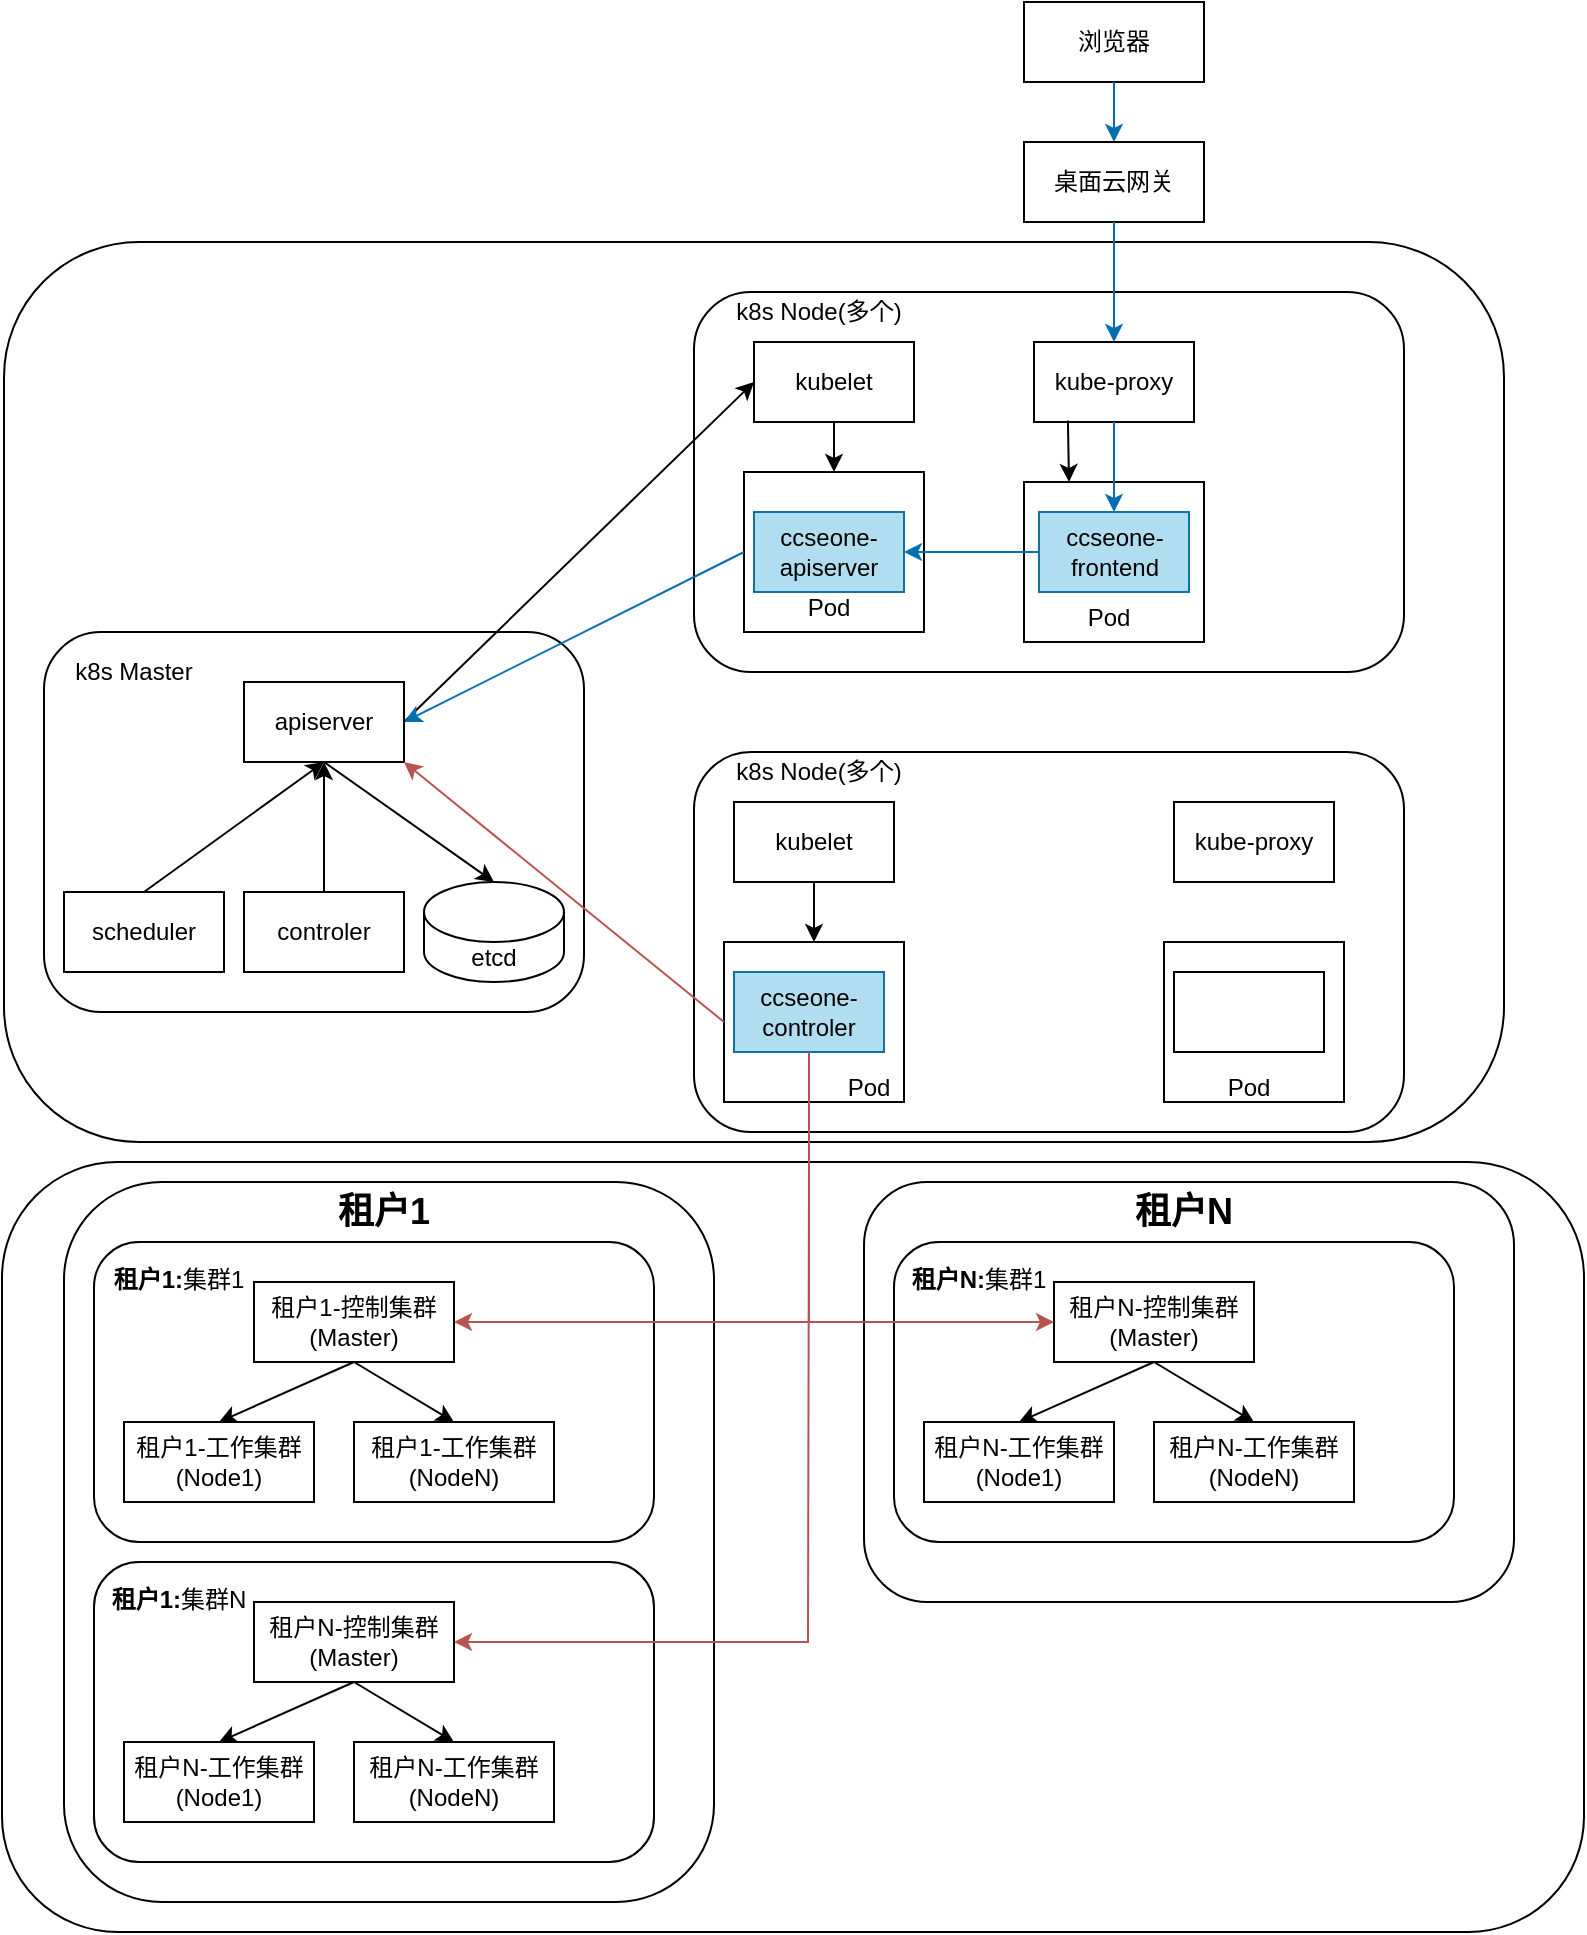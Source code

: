 <mxfile version="21.2.9" type="github">
  <diagram name="第 1 页" id="EIDiARR_dXdDSFOwPV3g">
    <mxGraphModel dx="1593" dy="884" grid="1" gridSize="10" guides="1" tooltips="1" connect="1" arrows="1" fold="1" page="1" pageScale="1" pageWidth="827" pageHeight="1169" math="0" shadow="0">
      <root>
        <mxCell id="0" />
        <mxCell id="1" parent="0" />
        <mxCell id="vyqBwXJfIFNPgKrzf0KV-236" value="" style="rounded=1;whiteSpace=wrap;html=1;" vertex="1" parent="1">
          <mxGeometry x="19" y="640" width="791" height="385" as="geometry" />
        </mxCell>
        <mxCell id="vyqBwXJfIFNPgKrzf0KV-235" value="" style="rounded=1;whiteSpace=wrap;html=1;" vertex="1" parent="1">
          <mxGeometry x="20" y="180" width="750" height="450" as="geometry" />
        </mxCell>
        <mxCell id="vyqBwXJfIFNPgKrzf0KV-17" value="" style="rounded=1;whiteSpace=wrap;html=1;" vertex="1" parent="1">
          <mxGeometry x="365" y="205" width="355" height="190" as="geometry" />
        </mxCell>
        <mxCell id="vyqBwXJfIFNPgKrzf0KV-22" value="k8s Node(多个)" style="text;html=1;strokeColor=none;fillColor=none;align=center;verticalAlign=middle;whiteSpace=wrap;rounded=0;" vertex="1" parent="1">
          <mxGeometry x="385" y="200" width="85" height="30" as="geometry" />
        </mxCell>
        <mxCell id="vyqBwXJfIFNPgKrzf0KV-27" value="kubelet" style="rounded=0;whiteSpace=wrap;html=1;" vertex="1" parent="1">
          <mxGeometry x="395" y="230" width="80" height="40" as="geometry" />
        </mxCell>
        <mxCell id="vyqBwXJfIFNPgKrzf0KV-28" value="kube-proxy" style="rounded=0;whiteSpace=wrap;html=1;" vertex="1" parent="1">
          <mxGeometry x="535" y="230" width="80" height="40" as="geometry" />
        </mxCell>
        <mxCell id="vyqBwXJfIFNPgKrzf0KV-31" value="" style="rounded=0;whiteSpace=wrap;html=1;" vertex="1" parent="1">
          <mxGeometry x="390" y="295" width="90" height="80" as="geometry" />
        </mxCell>
        <mxCell id="vyqBwXJfIFNPgKrzf0KV-32" value="ccseone-apiserver" style="rounded=0;whiteSpace=wrap;html=1;fillColor=#b1ddf0;strokeColor=#10739e;" vertex="1" parent="1">
          <mxGeometry x="395" y="315" width="75" height="40" as="geometry" />
        </mxCell>
        <mxCell id="vyqBwXJfIFNPgKrzf0KV-33" value="Pod" style="text;html=1;strokeColor=none;fillColor=none;align=center;verticalAlign=middle;whiteSpace=wrap;rounded=0;" vertex="1" parent="1">
          <mxGeometry x="400" y="355" width="65" height="15" as="geometry" />
        </mxCell>
        <mxCell id="vyqBwXJfIFNPgKrzf0KV-34" value="" style="rounded=0;whiteSpace=wrap;html=1;" vertex="1" parent="1">
          <mxGeometry x="530" y="300" width="90" height="80" as="geometry" />
        </mxCell>
        <mxCell id="vyqBwXJfIFNPgKrzf0KV-35" value="ccseone-frontend" style="rounded=0;whiteSpace=wrap;html=1;fillColor=#b1ddf0;strokeColor=#10739e;" vertex="1" parent="1">
          <mxGeometry x="537.5" y="315" width="75" height="40" as="geometry" />
        </mxCell>
        <mxCell id="vyqBwXJfIFNPgKrzf0KV-36" value="Pod" style="text;html=1;strokeColor=none;fillColor=none;align=center;verticalAlign=middle;whiteSpace=wrap;rounded=0;" vertex="1" parent="1">
          <mxGeometry x="540" y="360" width="65" height="15" as="geometry" />
        </mxCell>
        <mxCell id="vyqBwXJfIFNPgKrzf0KV-37" value="" style="endArrow=classic;html=1;rounded=0;strokeColor=#006EAF;entryX=1;entryY=0.5;entryDx=0;entryDy=0;" edge="1" parent="1" source="vyqBwXJfIFNPgKrzf0KV-35" target="vyqBwXJfIFNPgKrzf0KV-32">
          <mxGeometry width="50" height="50" relative="1" as="geometry">
            <mxPoint x="590" y="510" as="sourcePoint" />
            <mxPoint x="470" y="330" as="targetPoint" />
          </mxGeometry>
        </mxCell>
        <mxCell id="vyqBwXJfIFNPgKrzf0KV-39" value="" style="endArrow=classic;html=1;rounded=0;exitX=0.5;exitY=1;exitDx=0;exitDy=0;strokeColor=#006EAF;entryX=0.5;entryY=0;entryDx=0;entryDy=0;" edge="1" parent="1" source="vyqBwXJfIFNPgKrzf0KV-28" target="vyqBwXJfIFNPgKrzf0KV-35">
          <mxGeometry width="50" height="50" relative="1" as="geometry">
            <mxPoint x="740" y="450" as="sourcePoint" />
            <mxPoint x="790" y="400" as="targetPoint" />
          </mxGeometry>
        </mxCell>
        <mxCell id="vyqBwXJfIFNPgKrzf0KV-40" value="桌面云网关" style="rounded=0;whiteSpace=wrap;html=1;" vertex="1" parent="1">
          <mxGeometry x="530" y="130" width="90" height="40" as="geometry" />
        </mxCell>
        <mxCell id="vyqBwXJfIFNPgKrzf0KV-42" value="" style="endArrow=classic;html=1;rounded=0;exitX=0.5;exitY=1;exitDx=0;exitDy=0;strokeColor=#006EAF;" edge="1" parent="1" source="vyqBwXJfIFNPgKrzf0KV-40" target="vyqBwXJfIFNPgKrzf0KV-28">
          <mxGeometry width="50" height="50" relative="1" as="geometry">
            <mxPoint x="770" y="160" as="sourcePoint" />
            <mxPoint x="820" y="110" as="targetPoint" />
          </mxGeometry>
        </mxCell>
        <mxCell id="vyqBwXJfIFNPgKrzf0KV-43" value="浏览器" style="rounded=0;whiteSpace=wrap;html=1;" vertex="1" parent="1">
          <mxGeometry x="530" y="60" width="90" height="40" as="geometry" />
        </mxCell>
        <mxCell id="vyqBwXJfIFNPgKrzf0KV-44" value="" style="endArrow=classic;html=1;rounded=0;exitX=0.5;exitY=1;exitDx=0;exitDy=0;strokeColor=#006EAF;" edge="1" parent="1" source="vyqBwXJfIFNPgKrzf0KV-43" target="vyqBwXJfIFNPgKrzf0KV-40">
          <mxGeometry width="50" height="50" relative="1" as="geometry">
            <mxPoint x="710" y="150" as="sourcePoint" />
            <mxPoint x="760" y="100" as="targetPoint" />
          </mxGeometry>
        </mxCell>
        <mxCell id="vyqBwXJfIFNPgKrzf0KV-48" value="" style="endArrow=classic;html=1;rounded=0;" edge="1" parent="1" source="vyqBwXJfIFNPgKrzf0KV-27" target="vyqBwXJfIFNPgKrzf0KV-31">
          <mxGeometry width="50" height="50" relative="1" as="geometry">
            <mxPoint x="100" y="330" as="sourcePoint" />
            <mxPoint x="425" y="300" as="targetPoint" />
          </mxGeometry>
        </mxCell>
        <mxCell id="vyqBwXJfIFNPgKrzf0KV-183" value="" style="group" vertex="1" connectable="0" parent="1">
          <mxGeometry x="50" y="650" width="325" height="360" as="geometry" />
        </mxCell>
        <mxCell id="vyqBwXJfIFNPgKrzf0KV-175" value="" style="rounded=1;whiteSpace=wrap;html=1;" vertex="1" parent="vyqBwXJfIFNPgKrzf0KV-183">
          <mxGeometry width="325" height="360" as="geometry" />
        </mxCell>
        <mxCell id="vyqBwXJfIFNPgKrzf0KV-168" value="" style="rounded=1;whiteSpace=wrap;html=1;" vertex="1" parent="vyqBwXJfIFNPgKrzf0KV-183">
          <mxGeometry x="15" y="30" width="280" height="150" as="geometry" />
        </mxCell>
        <mxCell id="vyqBwXJfIFNPgKrzf0KV-165" value="租户1-控制集群(Master)" style="rounded=0;whiteSpace=wrap;html=1;" vertex="1" parent="vyqBwXJfIFNPgKrzf0KV-183">
          <mxGeometry x="95" y="50" width="100" height="40" as="geometry" />
        </mxCell>
        <mxCell id="vyqBwXJfIFNPgKrzf0KV-166" value="租户1-工作集群(Node1)" style="rounded=0;whiteSpace=wrap;html=1;" vertex="1" parent="vyqBwXJfIFNPgKrzf0KV-183">
          <mxGeometry x="30" y="120" width="95" height="40" as="geometry" />
        </mxCell>
        <mxCell id="vyqBwXJfIFNPgKrzf0KV-167" value="租户1-工作集群(NodeN)" style="rounded=0;whiteSpace=wrap;html=1;" vertex="1" parent="vyqBwXJfIFNPgKrzf0KV-183">
          <mxGeometry x="145" y="120" width="100" height="40" as="geometry" />
        </mxCell>
        <mxCell id="vyqBwXJfIFNPgKrzf0KV-169" value="&lt;b&gt;租户1:&lt;/b&gt;集群1" style="text;html=1;strokeColor=none;fillColor=none;align=center;verticalAlign=middle;whiteSpace=wrap;rounded=0;" vertex="1" parent="vyqBwXJfIFNPgKrzf0KV-183">
          <mxGeometry x="20" y="34" width="75" height="30" as="geometry" />
        </mxCell>
        <mxCell id="vyqBwXJfIFNPgKrzf0KV-177" value="" style="rounded=1;whiteSpace=wrap;html=1;" vertex="1" parent="vyqBwXJfIFNPgKrzf0KV-183">
          <mxGeometry x="15" y="190" width="280" height="150" as="geometry" />
        </mxCell>
        <mxCell id="vyqBwXJfIFNPgKrzf0KV-178" value="租户N-控制集群(Master)" style="rounded=0;whiteSpace=wrap;html=1;" vertex="1" parent="vyqBwXJfIFNPgKrzf0KV-183">
          <mxGeometry x="95" y="210" width="100" height="40" as="geometry" />
        </mxCell>
        <mxCell id="vyqBwXJfIFNPgKrzf0KV-179" value="租户N-工作集群(Node1)" style="rounded=0;whiteSpace=wrap;html=1;" vertex="1" parent="vyqBwXJfIFNPgKrzf0KV-183">
          <mxGeometry x="30" y="280" width="95" height="40" as="geometry" />
        </mxCell>
        <mxCell id="vyqBwXJfIFNPgKrzf0KV-180" value="租户N-工作集群(NodeN)" style="rounded=0;whiteSpace=wrap;html=1;" vertex="1" parent="vyqBwXJfIFNPgKrzf0KV-183">
          <mxGeometry x="145" y="280" width="100" height="40" as="geometry" />
        </mxCell>
        <mxCell id="vyqBwXJfIFNPgKrzf0KV-181" value="&lt;b&gt;租户1:&lt;/b&gt;集群N" style="text;html=1;strokeColor=none;fillColor=none;align=center;verticalAlign=middle;whiteSpace=wrap;rounded=0;" vertex="1" parent="vyqBwXJfIFNPgKrzf0KV-183">
          <mxGeometry x="20" y="194" width="75" height="30" as="geometry" />
        </mxCell>
        <mxCell id="vyqBwXJfIFNPgKrzf0KV-182" value="&lt;b style=&quot;font-size: 18px;&quot;&gt;租户1&lt;/b&gt;" style="text;html=1;strokeColor=none;fillColor=none;align=center;verticalAlign=middle;whiteSpace=wrap;rounded=0;fontSize=18;" vertex="1" parent="vyqBwXJfIFNPgKrzf0KV-183">
          <mxGeometry x="130" width="60" height="30" as="geometry" />
        </mxCell>
        <mxCell id="vyqBwXJfIFNPgKrzf0KV-201" value="" style="endArrow=classic;html=1;rounded=0;exitX=0.5;exitY=1;exitDx=0;exitDy=0;entryX=0.5;entryY=0;entryDx=0;entryDy=0;" edge="1" parent="vyqBwXJfIFNPgKrzf0KV-183" source="vyqBwXJfIFNPgKrzf0KV-165" target="vyqBwXJfIFNPgKrzf0KV-166">
          <mxGeometry width="50" height="50" relative="1" as="geometry">
            <mxPoint x="480" y="370" as="sourcePoint" />
            <mxPoint x="530" y="320" as="targetPoint" />
          </mxGeometry>
        </mxCell>
        <mxCell id="vyqBwXJfIFNPgKrzf0KV-202" value="" style="endArrow=classic;html=1;rounded=0;exitX=0.5;exitY=1;exitDx=0;exitDy=0;entryX=0.5;entryY=0;entryDx=0;entryDy=0;" edge="1" parent="vyqBwXJfIFNPgKrzf0KV-183" source="vyqBwXJfIFNPgKrzf0KV-165" target="vyqBwXJfIFNPgKrzf0KV-167">
          <mxGeometry width="50" height="50" relative="1" as="geometry">
            <mxPoint x="155" y="100" as="sourcePoint" />
            <mxPoint x="88" y="130" as="targetPoint" />
          </mxGeometry>
        </mxCell>
        <mxCell id="vyqBwXJfIFNPgKrzf0KV-203" value="" style="endArrow=classic;html=1;rounded=0;exitX=0.5;exitY=1;exitDx=0;exitDy=0;entryX=0.5;entryY=0;entryDx=0;entryDy=0;" edge="1" parent="vyqBwXJfIFNPgKrzf0KV-183" source="vyqBwXJfIFNPgKrzf0KV-178" target="vyqBwXJfIFNPgKrzf0KV-179">
          <mxGeometry width="50" height="50" relative="1" as="geometry">
            <mxPoint x="155" y="100" as="sourcePoint" />
            <mxPoint x="205" y="130" as="targetPoint" />
          </mxGeometry>
        </mxCell>
        <mxCell id="vyqBwXJfIFNPgKrzf0KV-204" value="" style="endArrow=classic;html=1;rounded=0;exitX=0.5;exitY=1;exitDx=0;exitDy=0;entryX=0.5;entryY=0;entryDx=0;entryDy=0;" edge="1" parent="vyqBwXJfIFNPgKrzf0KV-183" source="vyqBwXJfIFNPgKrzf0KV-178" target="vyqBwXJfIFNPgKrzf0KV-180">
          <mxGeometry width="50" height="50" relative="1" as="geometry">
            <mxPoint x="155" y="260" as="sourcePoint" />
            <mxPoint x="88" y="290" as="targetPoint" />
          </mxGeometry>
        </mxCell>
        <mxCell id="vyqBwXJfIFNPgKrzf0KV-197" value="" style="group" vertex="1" connectable="0" parent="1">
          <mxGeometry x="450" y="650" width="325" height="210" as="geometry" />
        </mxCell>
        <mxCell id="vyqBwXJfIFNPgKrzf0KV-185" value="" style="rounded=1;whiteSpace=wrap;html=1;" vertex="1" parent="vyqBwXJfIFNPgKrzf0KV-197">
          <mxGeometry width="325" height="210" as="geometry" />
        </mxCell>
        <mxCell id="vyqBwXJfIFNPgKrzf0KV-186" value="" style="rounded=1;whiteSpace=wrap;html=1;" vertex="1" parent="vyqBwXJfIFNPgKrzf0KV-197">
          <mxGeometry x="15" y="30" width="280" height="150" as="geometry" />
        </mxCell>
        <mxCell id="vyqBwXJfIFNPgKrzf0KV-187" value="租户N-控制集群(Master)" style="rounded=0;whiteSpace=wrap;html=1;" vertex="1" parent="vyqBwXJfIFNPgKrzf0KV-197">
          <mxGeometry x="95" y="50" width="100" height="40" as="geometry" />
        </mxCell>
        <mxCell id="vyqBwXJfIFNPgKrzf0KV-188" value="租户N-工作集群(Node1)" style="rounded=0;whiteSpace=wrap;html=1;" vertex="1" parent="vyqBwXJfIFNPgKrzf0KV-197">
          <mxGeometry x="30" y="120" width="95" height="40" as="geometry" />
        </mxCell>
        <mxCell id="vyqBwXJfIFNPgKrzf0KV-189" value="租户N-工作集群(NodeN)" style="rounded=0;whiteSpace=wrap;html=1;" vertex="1" parent="vyqBwXJfIFNPgKrzf0KV-197">
          <mxGeometry x="145" y="120" width="100" height="40" as="geometry" />
        </mxCell>
        <mxCell id="vyqBwXJfIFNPgKrzf0KV-190" value="&lt;b&gt;租户N:&lt;/b&gt;集群1" style="text;html=1;strokeColor=none;fillColor=none;align=center;verticalAlign=middle;whiteSpace=wrap;rounded=0;" vertex="1" parent="vyqBwXJfIFNPgKrzf0KV-197">
          <mxGeometry x="20" y="34" width="75" height="30" as="geometry" />
        </mxCell>
        <mxCell id="vyqBwXJfIFNPgKrzf0KV-196" value="&lt;b style=&quot;font-size: 18px;&quot;&gt;租户N&lt;/b&gt;" style="text;html=1;strokeColor=none;fillColor=none;align=center;verticalAlign=middle;whiteSpace=wrap;rounded=0;fontSize=18;" vertex="1" parent="vyqBwXJfIFNPgKrzf0KV-197">
          <mxGeometry x="130" width="60" height="30" as="geometry" />
        </mxCell>
        <mxCell id="vyqBwXJfIFNPgKrzf0KV-205" value="" style="endArrow=classic;html=1;rounded=0;exitX=0.5;exitY=1;exitDx=0;exitDy=0;entryX=0.5;entryY=0;entryDx=0;entryDy=0;" edge="1" parent="vyqBwXJfIFNPgKrzf0KV-197" source="vyqBwXJfIFNPgKrzf0KV-187" target="vyqBwXJfIFNPgKrzf0KV-188">
          <mxGeometry width="50" height="50" relative="1" as="geometry">
            <mxPoint x="190" y="340" as="sourcePoint" />
            <mxPoint x="240" y="290" as="targetPoint" />
          </mxGeometry>
        </mxCell>
        <mxCell id="vyqBwXJfIFNPgKrzf0KV-206" value="" style="endArrow=classic;html=1;rounded=0;exitX=0.5;exitY=1;exitDx=0;exitDy=0;entryX=0.5;entryY=0;entryDx=0;entryDy=0;" edge="1" parent="vyqBwXJfIFNPgKrzf0KV-197" source="vyqBwXJfIFNPgKrzf0KV-187" target="vyqBwXJfIFNPgKrzf0KV-189">
          <mxGeometry width="50" height="50" relative="1" as="geometry">
            <mxPoint x="155" y="100" as="sourcePoint" />
            <mxPoint x="88" y="130" as="targetPoint" />
          </mxGeometry>
        </mxCell>
        <mxCell id="vyqBwXJfIFNPgKrzf0KV-199" value="" style="endArrow=classic;html=1;rounded=0;entryX=1;entryY=0.5;entryDx=0;entryDy=0;edgeStyle=orthogonalEdgeStyle;fillColor=#f8cecc;strokeColor=#b85450;exitX=0.5;exitY=1;exitDx=0;exitDy=0;" edge="1" parent="1" source="vyqBwXJfIFNPgKrzf0KV-212" target="vyqBwXJfIFNPgKrzf0KV-178">
          <mxGeometry width="50" height="50" relative="1" as="geometry">
            <mxPoint x="430" y="640" as="sourcePoint" />
            <mxPoint x="225" y="640" as="targetPoint" />
            <Array as="points">
              <mxPoint x="423" y="640" />
              <mxPoint x="422" y="880" />
            </Array>
          </mxGeometry>
        </mxCell>
        <mxCell id="vyqBwXJfIFNPgKrzf0KV-200" value="" style="endArrow=classic;html=1;rounded=0;entryX=0;entryY=0.5;entryDx=0;entryDy=0;edgeStyle=orthogonalEdgeStyle;fillColor=#f8cecc;strokeColor=#b85450;exitX=0.5;exitY=1;exitDx=0;exitDy=0;" edge="1" parent="1" source="vyqBwXJfIFNPgKrzf0KV-212" target="vyqBwXJfIFNPgKrzf0KV-187">
          <mxGeometry width="50" height="50" relative="1" as="geometry">
            <mxPoint x="423" y="710" as="sourcePoint" />
            <mxPoint x="225" y="940" as="targetPoint" />
            <Array as="points">
              <mxPoint x="423" y="720" />
            </Array>
          </mxGeometry>
        </mxCell>
        <mxCell id="vyqBwXJfIFNPgKrzf0KV-207" value="" style="rounded=1;whiteSpace=wrap;html=1;" vertex="1" parent="1">
          <mxGeometry x="365" y="435" width="355" height="190" as="geometry" />
        </mxCell>
        <mxCell id="vyqBwXJfIFNPgKrzf0KV-208" value="k8s Node(多个)" style="text;html=1;strokeColor=none;fillColor=none;align=center;verticalAlign=middle;whiteSpace=wrap;rounded=0;" vertex="1" parent="1">
          <mxGeometry x="385" y="430" width="85" height="30" as="geometry" />
        </mxCell>
        <mxCell id="vyqBwXJfIFNPgKrzf0KV-209" value="kubelet" style="rounded=0;whiteSpace=wrap;html=1;" vertex="1" parent="1">
          <mxGeometry x="385" y="460" width="80" height="40" as="geometry" />
        </mxCell>
        <mxCell id="vyqBwXJfIFNPgKrzf0KV-210" value="kube-proxy" style="rounded=0;whiteSpace=wrap;html=1;" vertex="1" parent="1">
          <mxGeometry x="605" y="460" width="80" height="40" as="geometry" />
        </mxCell>
        <mxCell id="vyqBwXJfIFNPgKrzf0KV-211" value="" style="rounded=0;whiteSpace=wrap;html=1;" vertex="1" parent="1">
          <mxGeometry x="380" y="530" width="90" height="80" as="geometry" />
        </mxCell>
        <mxCell id="vyqBwXJfIFNPgKrzf0KV-212" value="ccseone-controler" style="rounded=0;whiteSpace=wrap;html=1;fillColor=#b1ddf0;strokeColor=#10739e;" vertex="1" parent="1">
          <mxGeometry x="385" y="545" width="75" height="40" as="geometry" />
        </mxCell>
        <mxCell id="vyqBwXJfIFNPgKrzf0KV-213" value="Pod" style="text;html=1;strokeColor=none;fillColor=none;align=center;verticalAlign=middle;whiteSpace=wrap;rounded=0;" vertex="1" parent="1">
          <mxGeometry x="420" y="595" width="65" height="15" as="geometry" />
        </mxCell>
        <mxCell id="vyqBwXJfIFNPgKrzf0KV-227" value="" style="endArrow=classic;html=1;rounded=0;exitX=0.212;exitY=0.982;exitDx=0;exitDy=0;entryX=0.25;entryY=0;entryDx=0;entryDy=0;exitPerimeter=0;" edge="1" parent="1" source="vyqBwXJfIFNPgKrzf0KV-28" target="vyqBwXJfIFNPgKrzf0KV-34">
          <mxGeometry width="50" height="50" relative="1" as="geometry">
            <mxPoint x="375" y="280" as="sourcePoint" />
            <mxPoint x="375" y="305" as="targetPoint" />
          </mxGeometry>
        </mxCell>
        <mxCell id="vyqBwXJfIFNPgKrzf0KV-228" value="" style="group" vertex="1" connectable="0" parent="1">
          <mxGeometry x="40" y="375" width="750" height="260" as="geometry" />
        </mxCell>
        <mxCell id="vyqBwXJfIFNPgKrzf0KV-7" value="" style="rounded=1;whiteSpace=wrap;html=1;" vertex="1" parent="vyqBwXJfIFNPgKrzf0KV-228">
          <mxGeometry width="270" height="190" as="geometry" />
        </mxCell>
        <mxCell id="vyqBwXJfIFNPgKrzf0KV-10" value="etcd" style="shape=cylinder3;whiteSpace=wrap;html=1;boundedLbl=1;backgroundOutline=1;size=15;" vertex="1" parent="vyqBwXJfIFNPgKrzf0KV-228">
          <mxGeometry x="190" y="125" width="70" height="50" as="geometry" />
        </mxCell>
        <mxCell id="vyqBwXJfIFNPgKrzf0KV-12" value="apiserver" style="rounded=0;whiteSpace=wrap;html=1;" vertex="1" parent="vyqBwXJfIFNPgKrzf0KV-228">
          <mxGeometry x="100" y="25" width="80" height="40" as="geometry" />
        </mxCell>
        <mxCell id="vyqBwXJfIFNPgKrzf0KV-14" value="scheduler" style="rounded=0;whiteSpace=wrap;html=1;" vertex="1" parent="vyqBwXJfIFNPgKrzf0KV-228">
          <mxGeometry x="10" y="130" width="80" height="40" as="geometry" />
        </mxCell>
        <mxCell id="vyqBwXJfIFNPgKrzf0KV-15" value="controler" style="rounded=0;whiteSpace=wrap;html=1;" vertex="1" parent="vyqBwXJfIFNPgKrzf0KV-228">
          <mxGeometry x="100" y="130" width="80" height="40" as="geometry" />
        </mxCell>
        <mxCell id="vyqBwXJfIFNPgKrzf0KV-16" value="k8s Master" style="text;html=1;strokeColor=none;fillColor=none;align=center;verticalAlign=middle;whiteSpace=wrap;rounded=0;" vertex="1" parent="vyqBwXJfIFNPgKrzf0KV-228">
          <mxGeometry x="10" y="5" width="70" height="30" as="geometry" />
        </mxCell>
        <mxCell id="vyqBwXJfIFNPgKrzf0KV-23" value="" style="endArrow=classic;html=1;rounded=0;entryX=0.5;entryY=1;entryDx=0;entryDy=0;exitX=0.5;exitY=0;exitDx=0;exitDy=0;" edge="1" parent="vyqBwXJfIFNPgKrzf0KV-228" source="vyqBwXJfIFNPgKrzf0KV-14" target="vyqBwXJfIFNPgKrzf0KV-12">
          <mxGeometry width="50" height="50" relative="1" as="geometry">
            <mxPoint x="-210" y="185" as="sourcePoint" />
            <mxPoint x="-160" y="135" as="targetPoint" />
          </mxGeometry>
        </mxCell>
        <mxCell id="vyqBwXJfIFNPgKrzf0KV-24" value="" style="endArrow=classic;html=1;rounded=0;entryX=0.5;entryY=1;entryDx=0;entryDy=0;exitX=0.5;exitY=0;exitDx=0;exitDy=0;" edge="1" parent="vyqBwXJfIFNPgKrzf0KV-228" source="vyqBwXJfIFNPgKrzf0KV-15" target="vyqBwXJfIFNPgKrzf0KV-12">
          <mxGeometry width="50" height="50" relative="1" as="geometry">
            <mxPoint x="200" y="315" as="sourcePoint" />
            <mxPoint x="250" y="265" as="targetPoint" />
          </mxGeometry>
        </mxCell>
        <mxCell id="vyqBwXJfIFNPgKrzf0KV-25" value="" style="endArrow=classic;html=1;rounded=0;exitX=0.5;exitY=1;exitDx=0;exitDy=0;entryX=0.5;entryY=0;entryDx=0;entryDy=0;entryPerimeter=0;" edge="1" parent="vyqBwXJfIFNPgKrzf0KV-228" source="vyqBwXJfIFNPgKrzf0KV-12" target="vyqBwXJfIFNPgKrzf0KV-10">
          <mxGeometry width="50" height="50" relative="1" as="geometry">
            <mxPoint x="250" y="-15" as="sourcePoint" />
            <mxPoint x="300" y="-65" as="targetPoint" />
          </mxGeometry>
        </mxCell>
        <mxCell id="vyqBwXJfIFNPgKrzf0KV-38" value="" style="endArrow=classic;html=1;rounded=0;exitX=1;exitY=0.5;exitDx=0;exitDy=0;entryX=0;entryY=0.5;entryDx=0;entryDy=0;" edge="1" parent="1" source="vyqBwXJfIFNPgKrzf0KV-12" target="vyqBwXJfIFNPgKrzf0KV-27">
          <mxGeometry width="50" height="50" relative="1" as="geometry">
            <mxPoint x="390" y="480" as="sourcePoint" />
            <mxPoint x="440" y="430" as="targetPoint" />
          </mxGeometry>
        </mxCell>
        <mxCell id="vyqBwXJfIFNPgKrzf0KV-46" value="" style="endArrow=classic;html=1;rounded=0;entryX=1;entryY=0.5;entryDx=0;entryDy=0;exitX=0;exitY=0.5;exitDx=0;exitDy=0;strokeColor=#006EAF;fillColor=#f8cecc;gradientColor=#ea6b66;" edge="1" parent="1" source="vyqBwXJfIFNPgKrzf0KV-31" target="vyqBwXJfIFNPgKrzf0KV-12">
          <mxGeometry width="50" height="50" relative="1" as="geometry">
            <mxPoint x="385" y="335" as="sourcePoint" />
            <mxPoint x="470" y="480" as="targetPoint" />
          </mxGeometry>
        </mxCell>
        <mxCell id="vyqBwXJfIFNPgKrzf0KV-229" value="" style="endArrow=classic;html=1;rounded=0;entryX=1;entryY=1;entryDx=0;entryDy=0;exitX=0;exitY=0.5;exitDx=0;exitDy=0;fillColor=#f8cecc;strokeColor=#b85450;" edge="1" parent="1" source="vyqBwXJfIFNPgKrzf0KV-211" target="vyqBwXJfIFNPgKrzf0KV-12">
          <mxGeometry width="50" height="50" relative="1" as="geometry">
            <mxPoint x="300" y="640" as="sourcePoint" />
            <mxPoint x="350" y="590" as="targetPoint" />
          </mxGeometry>
        </mxCell>
        <mxCell id="vyqBwXJfIFNPgKrzf0KV-230" value="" style="endArrow=classic;html=1;rounded=0;exitX=0.5;exitY=1;exitDx=0;exitDy=0;" edge="1" parent="1" source="vyqBwXJfIFNPgKrzf0KV-209" target="vyqBwXJfIFNPgKrzf0KV-211">
          <mxGeometry width="50" height="50" relative="1" as="geometry">
            <mxPoint x="500" y="730" as="sourcePoint" />
            <mxPoint x="550" y="680" as="targetPoint" />
          </mxGeometry>
        </mxCell>
        <mxCell id="vyqBwXJfIFNPgKrzf0KV-231" value="" style="rounded=0;whiteSpace=wrap;html=1;" vertex="1" parent="1">
          <mxGeometry x="600" y="530" width="90" height="80" as="geometry" />
        </mxCell>
        <mxCell id="vyqBwXJfIFNPgKrzf0KV-233" value="Pod" style="text;html=1;strokeColor=none;fillColor=none;align=center;verticalAlign=middle;whiteSpace=wrap;rounded=0;" vertex="1" parent="1">
          <mxGeometry x="610" y="595" width="65" height="15" as="geometry" />
        </mxCell>
        <mxCell id="vyqBwXJfIFNPgKrzf0KV-234" value="" style="rounded=0;whiteSpace=wrap;html=1;" vertex="1" parent="1">
          <mxGeometry x="605" y="545" width="75" height="40" as="geometry" />
        </mxCell>
        <mxCell id="vyqBwXJfIFNPgKrzf0KV-198" value="" style="endArrow=classic;html=1;rounded=0;entryX=1;entryY=0.5;entryDx=0;entryDy=0;edgeStyle=orthogonalEdgeStyle;fillColor=#f8cecc;strokeColor=#b85450;exitX=0.5;exitY=1;exitDx=0;exitDy=0;" edge="1" parent="1" source="vyqBwXJfIFNPgKrzf0KV-212" target="vyqBwXJfIFNPgKrzf0KV-165">
          <mxGeometry width="50" height="50" relative="1" as="geometry">
            <mxPoint x="422" y="690" as="sourcePoint" />
            <mxPoint x="910" y="690" as="targetPoint" />
            <Array as="points">
              <mxPoint x="423" y="720" />
            </Array>
          </mxGeometry>
        </mxCell>
      </root>
    </mxGraphModel>
  </diagram>
</mxfile>
